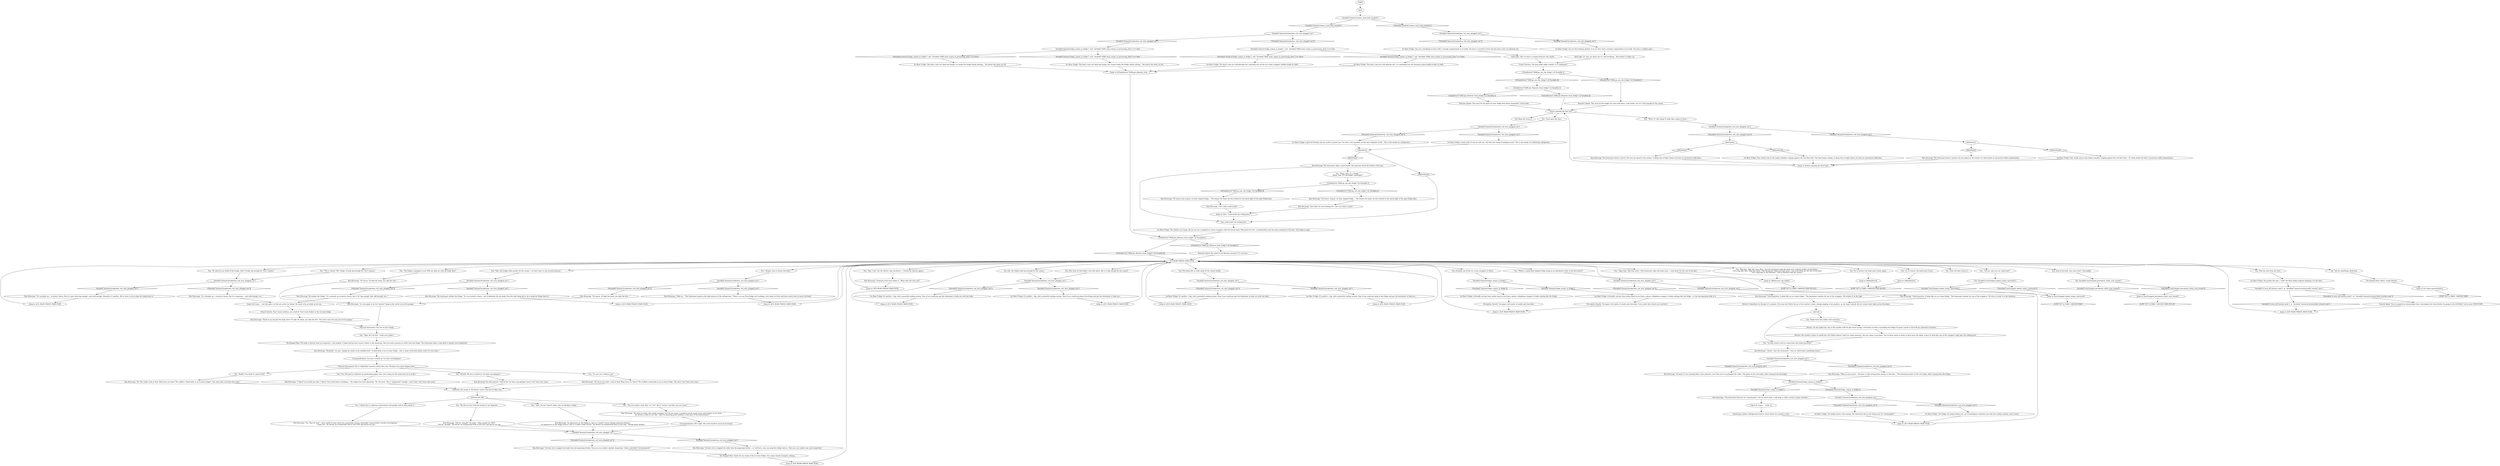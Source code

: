 # DOOMED / ICE BEAR FRIDGE
# 1. Has a note inside that points to the frozen ice cream maker that has the filament memory stored inside.
#2. Reacting to the fact that there's a giant ice bear fridge still running them a loss.
#3. This is where you put the hanged man. If hub reached then this is an instant solution for TASK.find_fridge / If has TASK.find_fridge then this is the solution.
#4. The fridge can be turned off from the breaker box.
# ==================================================
digraph G {
	  0 [label="START"];
	  1 [label="input"];
	  2 [label="Shivers: As she makes her way to the market stall the girl starts crying: a ferocious ice bear is guarding the fridge! Its paws raised to ward off any potential customers."];
	  3 [label="You: \"Hey, I can't see the off-site copy anywhere...\" (Check the shelves again.)"];
	  4 [label="Kim Kitsuragi: He studies the fridge. \"It's certainly an eccentric choice, but it *is* big enough. And cold enough, too...\""];
	  5 [label="Physical Instrument: You've *definitely* earned a drink after this. Perhaps even some *pagan rites*."];
	  6 [label="You: \"Okay, Kim. Take him away.\" (The lieutenant takes the body away -- work alone for the rest of the day.)"];
	  7 [label="IsKimHere()"];
	  8 [label="IsKimHere()", shape=diamond];
	  9 [label="!(IsKimHere())", shape=diamond];
	  10 [label="Kim Kitsuragi: \"Beautiful,\" he says, wiping his hands in his handkerchief. \"A dead body in an ice bear fridge -- this is some of the best police work I've ever done.\""];
	  11 [label="You: \"Really? You think it's good work?\""];
	  12 [label="You: \"Yeah, I'm not *proud* either, but we did find a fridge.\""];
	  13 [label="Kim Kitsuragi: \"Shall we go and get the body, then? I'll take the head, you take the feet. The stairs won't be easy, but we'll manage.\""];
	  14 [label="Variable[\"doomed.breakerbox_red_wire_plugged_out\"]"];
	  15 [label="Variable[\"doomed.breakerbox_red_wire_plugged_out\"]", shape=diamond];
	  16 [label="!(Variable[\"doomed.breakerbox_red_wire_plugged_out\"])", shape=diamond];
	  17 [label="Jump to: [IsTaskActive(\"TASK.get_filament_from ...]"];
	  18 [label="Variable[\"doomed.breakerbox_red_wire_plugged_out\"]"];
	  19 [label="Variable[\"doomed.breakerbox_red_wire_plugged_out\"]", shape=diamond];
	  20 [label="!(Variable[\"doomed.breakerbox_red_wire_plugged_out\"])", shape=diamond];
	  21 [label="Jump to: [ICE BEAR FRIDGE MAIN HUB]"];
	  22 [label="Kim Kitsuragi: \"Let's take a look inside.\""];
	  23 [label="Esprit de Corps: ... but the optics on this are awful, he thinks. We need to be as silent as we can."];
	  24 [label="Conceptualization: You have created an *ice bear sarcophagus*."];
	  25 [label="Conceptualization: He's right. His work would be much more formal."];
	  26 [label="Kim Kitsuragi: \"At least we've stopped the body from decomposing further. Now you can conduct another inspection. Under controlled *circumstances*.\""];
	  27 [label="Kim Kitsuragi: \"Of course. Just a giant, ice bear shaped fridge...\" He relaxes his hand, his face bathed in the harsh light of the open fridge door."];
	  28 [label="You: Look inside the refrigerator."];
	  29 [label="Perception (Smell): The paper still smells of vanilla and chocolate."];
	  30 [label="Visual Calculus: Your visual confirms: you could fit *two* more bodies in the ice bear fridge."];
	  31 [label="Physical Instrument: The two of you? Easily."];
	  32 [label="Jump to: [XP.discover_the_bullet]"];
	  33 [label="Reaction Speed: This must be the giant ice bear fridge that Soona mentioned. Look inside."];
	  34 [label="IsTaskActive(\"TASK.go_see_the_fridge\")--[[ Variable[ ]]"];
	  35 [label="IsTaskActive(\"TASK.go_see_the_fridge\")--[[ Variable[ ]]", shape=diamond];
	  36 [label="!(IsTaskActive(\"TASK.go_see_the_fridge\")--[[ Variable[ ]])", shape=diamond];
	  37 [label="You: \"I think this is a glorious achievement and people need to hear about it.\""];
	  38 [label="Variable[\"doomed.fridge_corpse_in_fridge\"]  and  Variable[\"TASK.send_corpse_to_processing_done\"] == false"];
	  39 [label="Variable[\"doomed.fridge_corpse_in_fridge\"]  and  Variable[\"TASK.send_corpse_to_processing_done\"] == false", shape=diamond];
	  40 [label="!(Variable[\"doomed.fridge_corpse_in_fridge\"]  and  Variable[\"TASK.send_corpse_to_processing_done\"] == false)", shape=diamond];
	  41 [label="Jump to: [ICE BEAR FRIDGE MAIN HUB]"];
	  42 [label="Jump to: [ICE BEAR FRIDGE MAIN HUB]"];
	  43 [label="You: Try to remove the dead man's boots again."];
	  44 [label="You: \"Behold! We have created an *ice bear sarcophagus*.\""];
	  45 [label="Half Light: This ice bear is a hypercarnivore. Be careful."];
	  46 [label="Ice Bear Fridge: A gust of freezing cold air rushes to greet you. You hear a low grumble, as the bear regulates itself... This is the inside of a refrigerator."];
	  47 [label="You: Close the door. [Leave.]"];
	  48 [label="Kim Kitsuragi: \"Of course you don't. Look at that! What have we *done?* We stuffed a dead body in an ice bear fridge. This does *not* leave this room.\""];
	  49 [label="Kim Kitsuragi: The lieutenant doesn't answer, his eyes glued to the animal. It's dark inside its mysterious belly-compartment..."];
	  50 [label="Visual Calculus: The bear looks oddly realistic. Is it taxidermy?"];
	  51 [label="Shivers: Her mother rushes to soothe her, but Fifette doesn't want ice cream anymore, she just wants to go home. The ice bear stares at them as they leave the plaza. A gust of wind flies one of the wrappers right past the sobbing girl..."];
	  52 [label="Ice Bear Fridge: It's perfect -- big, with a powerful cooling system. Now if you could just plug in the fridge and get the lieutenant to help you..."];
	  53 [label="You: \"Yes. We need to celebrate by performing pagan rites. Let's bring out the mead and set it on fire.\""];
	  54 [label="Variable[\"doomed.fridge_corpse_in_fridge\"]"];
	  55 [label="Variable[\"doomed.fridge_corpse_in_fridge\"]", shape=diamond];
	  56 [label="!(Variable[\"doomed.fridge_corpse_in_fridge\"])", shape=diamond];
	  57 [label="Kim Kitsuragi: \"I know,\" says the lieutenant, \"what an unfortunate marketing choice.\""];
	  58 [label="IsTaskActive(\"TASK.get_filament_from_fridge\")--[[ Variable[ ]]"];
	  59 [label="IsTaskActive(\"TASK.get_filament_from_fridge\")--[[ Variable[ ]]", shape=diamond];
	  60 [label="!(IsTaskActive(\"TASK.get_filament_from_fridge\")--[[ Variable[ ]])", shape=diamond];
	  61 [label="You: Hm, the fridge looks big enough for the corpse..."];
	  62 [label="Jump to: [yard.hanged_inland_corpse_answered]"];
	  63 [label="You: \"What *is* this thing? It looks like a giant ice bear...\""];
	  64 [label="Kim Kitsuragi: \"What is even worse -- the bear is still costing them money, to this day...\" The lieutenant points at the red snaky cable running from the fridge."];
	  65 [label="Half Light: Its eyes are dead, but it's still terrifying... Run before it wakes up!"];
	  66 [label="Variable[\"doomed.breakerbox_red_wire_plugged_out\"]"];
	  67 [label="Variable[\"doomed.breakerbox_red_wire_plugged_out\"]", shape=diamond];
	  68 [label="!(Variable[\"doomed.breakerbox_red_wire_plugged_out\"])", shape=diamond];
	  69 [label="Ice Bear Fridge: A faint waft of cool air rolls out. You hear the sound of dripping water. This is the inside of a defrosting refrigerator."];
	  70 [label="Variable[\"doomed.breakerbox_red_wire_plugged_out\"]"];
	  71 [label="Variable[\"doomed.breakerbox_red_wire_plugged_out\"]", shape=diamond];
	  72 [label="!(Variable[\"doomed.breakerbox_red_wire_plugged_out\"])", shape=diamond];
	  73 [label="The Hanged Man: The body is heavier than you expected -- and stinkier. It takes half an hour to get it down to the basement, then ten more minutes to stuff it into the fridge. The lieutenant takes a step back to admire your handiwork."];
	  74 [label="Kim Kitsuragi: \"Just what we were looking for -- let's see what's inside.\""];
	  75 [label="Jump to: [ICE BEAR FRIDGE MAIN HUB]"];
	  76 [label="Kim Kitsuragi: \"It's certainly an... eccentric choice. But it is capacious -- and cold enough, too...\""];
	  77 [label="Variable[\"doomed.breakerbox_red_wire_plugged_out\"]"];
	  78 [label="Variable[\"doomed.breakerbox_red_wire_plugged_out\"]", shape=diamond];
	  79 [label="!(Variable[\"doomed.breakerbox_red_wire_plugged_out\"])", shape=diamond];
	  80 [label="Jump to: [ICE BEAR FRIDGE MAIN HUB]"];
	  81 [label="Ice Bear Fridge: The fridge buzzes with energy. The electricity bill on this thing must be *catastrophic*."];
	  82 [label="Kim Kitsuragi: \"No. Not really. Look at that! What have we done? We stuffed a *dead body in an ice bear fridge*. This story does not leave this room.\""];
	  83 [label="You: Examine one of the ice cream wrappers in there."];
	  84 [label="Kim Kitsuragi: \"Good question. It looks like an ice cream fridge.\" The lieutenant reaches for one of the wrappers. He studies it in the light."];
	  85 [label="Jump to: [ICE BEAR FRIDGE MAIN HUB]"];
	  86 [label="Ice Bear Fridge: You see a terrifying ice bear with a strange compartment in its belly. The door is covered in frost and the bear's eyes are glowing red."];
	  87 [label="Variable[\"doomed.breakerbox_red_wire_plugged_out\"]"];
	  88 [label="Variable[\"doomed.breakerbox_red_wire_plugged_out\"]", shape=diamond];
	  89 [label="!(Variable[\"doomed.breakerbox_red_wire_plugged_out\"])", shape=diamond];
	  90 [label="You: \"Relax, Kim, it's a fridge.\"\n\"Relax, Kim. It's the fridge, remember?\""];
	  91 [label="Variable[\"doomed.breakerbox_red_wire_plugged_out\"]"];
	  92 [label="Variable[\"doomed.breakerbox_red_wire_plugged_out\"]", shape=diamond];
	  93 [label="!(Variable[\"doomed.breakerbox_red_wire_plugged_out\"])", shape=diamond];
	  94 [label="Jump to: [ICE BEAR FRIDGE MAIN HUB]"];
	  95 [label="Ice Bear Fridge: The bear's eyes are dead and empty, the corpse inside the fridge slowly rotting... The power has been cut off."];
	  96 [label="You: \"The fridge is plugged in now. Will you help me with the body, Kim?\""];
	  97 [label="Jump to: [ICE BEAR FRIDGE MAIN HUB]"];
	  98 [label="You: \"Alright, time to freeze the body!\""];
	  99 [label="Jump to: [ICE BEAR FRIDGE MAIN HUB]"];
	  100 [label="You: Back off. [Leave.]"];
	  101 [label="Ice Bear Fridge: Your words echo in the empty chamber, ringing against the wet floor tiles. The bear keeps staring. A sharp slice of light shines out from its mysterious belly-door."];
	  102 [label="Variable[\"doomed.breakerbox_red_wire_plugged_out\"]"];
	  103 [label="Variable[\"doomed.breakerbox_red_wire_plugged_out\"]", shape=diamond];
	  104 [label="!(Variable[\"doomed.breakerbox_red_wire_plugged_out\"])", shape=diamond];
	  105 [label="Ice Bear Fridge: The bear's eyes are still glowing red, watching over all the ice cream wrappers hidden inside its belly."];
	  106 [label="Kim Kitsuragi: \"Of course. I'll take the head, you take the feet...\""];
	  107 [label="The Hanged Man: Inside the icy realm of the ice bear fridge, the corpse stands slumped, waiting..."];
	  108 [label="You: \"Tell me, who are you, dead man?\""];
	  109 [label="You: Variable[\"yard.hanged_inland_corpse_answered\"]"];
	  110 [label="Variable[\"yard.hanged_inland_corpse_answered\"]", shape=diamond];
	  111 [label="!(Variable[\"yard.hanged_inland_corpse_answered\"])", shape=diamond];
	  112 [label="Variable[\"doomed.breakerbox_red_wire_plugged_out\"]"];
	  113 [label="Variable[\"doomed.breakerbox_red_wire_plugged_out\"]", shape=diamond];
	  114 [label="!(Variable[\"doomed.breakerbox_red_wire_plugged_out\"])", shape=diamond];
	  115 [label="Shivers: Somewhere in the past it's summer. Five-year-old Fifette lets go of her mother's hand, change jingling in her pockets, as she hops towards the ice cream stand right across the plaza."];
	  116 [label="Ice Bear Fridge: It's perfect -- big, with a powerful cooling system. Now if you could just get the lieutenant to help you with the body..."];
	  117 [label="Jump to: [You: \"Look inside the refrigerator.\"]"];
	  118 [label="Perception (Smell): The paper still smells of vanilla and chocolate. Even under this stench you can feel it."];
	  119 [label="Kim Kitsuragi: \"The electricity bill must be *catastrophic*. On the other hand, it did help us with a certain corpse situation...\""];
	  120 [label="You: \"So what do you think of this fridge, Kim? It looks big enough for *two* corpses.\""];
	  121 [label="You: Search the body *one more time*, thoroughly."];
	  122 [label="You: Variable[\"yard.hanged_perception_white_oval_wound\"]"];
	  123 [label="Variable[\"yard.hanged_perception_white_oval_wound\"]", shape=diamond];
	  124 [label="!(Variable[\"yard.hanged_perception_white_oval_wound\"])", shape=diamond];
	  125 [label="Kim Kitsuragi: The lieutenant doesn't answer. His eyes are glued to the animal. A sharp slice of light shines out from its mysterious belly-door..."];
	  126 [label="You: \"This isn't police work, Kim. It's *art*. We're *artists* and this was our vision.\""];
	  127 [label="You: \"Okay, let's do this!\" (Clap your hands.)"];
	  128 [label="Jump to: [before opening the door hub]"];
	  129 [label="Variable[\"doomed.fridge_corpse_in_fridge\"]  and  Variable[\"TASK.send_corpse_to_processing_done\"] == false"];
	  130 [label="Variable[\"doomed.fridge_corpse_in_fridge\"]  and  Variable[\"TASK.send_corpse_to_processing_done\"] == false", shape=diamond];
	  131 [label="!(Variable[\"doomed.fridge_corpse_in_fridge\"]  and  Variable[\"TASK.send_corpse_to_processing_done\"] == false)", shape=diamond];
	  132 [label="You: This must be the fridge I was told about. But is it big enough for the corpse?"];
	  133 [label="Variable[\"doomed.breakerbox_red_wire_plugged_out\"]"];
	  134 [label="Variable[\"doomed.breakerbox_red_wire_plugged_out\"]", shape=diamond];
	  135 [label="!(Variable[\"doomed.breakerbox_red_wire_plugged_out\"])", shape=diamond];
	  136 [label="Jump to: [IsKimHere()]"];
	  137 [label="You: Shake from the sudden cold sensation."];
	  138 [label="Esprit de Corps: ... lucky us."];
	  139 [label="Variable[\"doomed.breakerbox_red_wire_plugged_out\"]"];
	  140 [label="Variable[\"doomed.breakerbox_red_wire_plugged_out\"]", shape=diamond];
	  141 [label="!(Variable[\"doomed.breakerbox_red_wire_plugged_out\"])", shape=diamond];
	  142 [label="IsKimHere()"];
	  143 [label="IsKimHere()", shape=diamond];
	  144 [label="!(IsKimHere())", shape=diamond];
	  145 [label="Kim Kitsuragi: \"It's not going to be the *easiest* thing in the world, but we'll manage.\""];
	  146 [label="Kim Kitsuragi: The lieutenant studies the fridge. \"It's an eccentric choice... but it definitely fits the body. Now the only thing left to do is plug the fridge back in.\""];
	  147 [label="Jump to: [yard.hanged_perception_white_oval_wound]"];
	  148 [label="The Hanged Man: Shoot, Loonie Roonie!"];
	  149 [label="Kim Kitsuragi: \"No. They do *not* -- they *need* to hear about our uneventful, boring, downright *conservative* murder investigation.\"\n\"I hope not.\" He throws an exasperated look at your feet and purses his lips."];
	  150 [label="Kim Kitsuragi: \"Someone must have taken it... What does the note say?\""];
	  151 [label="Jump to: [ICE BEAR FRIDGE MAIN HUB]"];
	  152 [label="Variable[\"doomed.breakerbox_red_wire_plugged_out\"]"];
	  153 [label="Variable[\"doomed.breakerbox_red_wire_plugged_out\"]", shape=diamond];
	  154 [label="!(Variable[\"doomed.breakerbox_red_wire_plugged_out\"])", shape=diamond];
	  155 [label="Kim Kitsuragi: \"Hold on...\" The lieutenant inspects the dark interior of the refrigerator. \"There's no use if the fridge isn't working. Let's plug it in first and then return here to move the body.\""];
	  156 [label="IsTaskActive(\"TASK.go_see_the_fridge\")--[[ Variable[ ]]"];
	  157 [label="IsTaskActive(\"TASK.go_see_the_fridge\")--[[ Variable[ ]]", shape=diamond];
	  158 [label="!(IsTaskActive(\"TASK.go_see_the_fridge\")--[[ Variable[ ]])", shape=diamond];
	  159 [label="You: Try to remove the dead man's boots."];
	  160 [label="You: Crack open the door..."];
	  161 [label="Kim Kitsuragi: The lieutenant takes a peek inside. His hand has found the holster of his gun."];
	  162 [label="Kim Kitsuragi: \"If I were an artist, this would certainly *not* be my vision. I would be much, much more conservative in my work...\"\nHe throws a look at your feet. \"And I'm guessing grave-robbery is also part of the performance?\""];
	  163 [label="You: \"Kim, this fridge looks perfect for the corpse -- we don't have to ask around anymore.\""];
	  164 [label="You: This looks like it could easily fit the corpse inside."];
	  165 [label="Reaction Speed: But where's the filament memory? It's not here..."];
	  166 [label="Ice Bear Fridge: The bear's eyes are still glowing red -- it's guarding over the freezing corpse hidden inside its belly."];
	  167 [label="You: \"This is clearly *the* fridge. It looks big enough for *two* corpses.\""];
	  168 [label="Ice Bear Fridge: It's perfect -- big, with a powerful cooling system. Now if you could just get the lieutenant to help you with the body..."];
	  169 [label="IsTaskActive(\"TASK.get_filament_from_fridge\")--[[ Variable[ ]]"];
	  170 [label="IsTaskActive(\"TASK.get_filament_from_fridge\")--[[ Variable[ ]]", shape=diamond];
	  171 [label="!(IsTaskActive(\"TASK.get_filament_from_fridge\")--[[ Variable[ ]])", shape=diamond];
	  172 [label="Jump to: [IsKimHere()]"];
	  173 [label="Ice Bear Fridge: The shelves are empty. All you see are crumpled ice cream wrappers with the brand name *Revachol Ice City*. A handwritten note has been attached to the door. The fridge is huge."];
	  174 [label="sold hub"];
	  175 [label="Kim Kitsuragi: \"It's certainly an... eccentric choice. But it's more than big enough -- and cold enough. Honestly, it's perfect. All we have to do is plug the fridge back in.\""];
	  176 [label="Ice Bear Fridge: It's perfect -- big, with a powerful cooling system. Now if you could just plug in the fridge and get the lieutenant to help you..."];
	  177 [label="Kim Kitsuragi: \"Of course. A giant, ice bear shaped fridge...\" He relaxes his hand, his face bathed in the harsh light of the open fridge door."];
	  178 [label="Kim Kitsuragi: \"I *knew* you would say that! I *knew* this would lead to drinking...\" He shakes his head vigorously. \"No. No more. This is *paganistic* enough -- and it does *not* leave this room.\""];
	  179 [label="Interfacing: Indeed. Refrigerated meat is much better for coroner's work."];
	  180 [label="IsKimHere()"];
	  181 [label="IsKimHere()", shape=diamond];
	  182 [label="!(IsKimHere())", shape=diamond];
	  183 [label="You: \"What is a giant bear-shaped fridge doing in an abandoned cellar in the first place?\""];
	  184 [label="Jump to: [ICE BEAR FRIDGE MAIN HUB]"];
	  185 [label="Ice Bear Fridge: The bear's eyes are dead and empty, ice inside the fridge slowly melting... The power has been cut off."];
	  186 [label="Ice Bear Fridge: A friendly cartoon bear smiles back at you from a glossy cellophane wrapper. It looks nothing like the fridge."];
	  187 [label="Kim Kitsuragi: \"Good question. It looks like an ice cream fridge.\" The lieutenant reaches for one of the wrappers. He tries to study it in the darkness."];
	  188 [label="Kim Kitsuragi: \"Of course. I'll take the head, you take the feet...\""];
	  189 [label="Kim Kitsuragi: \"Did we, though?\" He sighs. \"Okay, maybe we *did*\"\n\"Did we, though?\" He throws an exasperated look at your feet and purses his lips."];
	  190 [label="Ice Bear Fridge: Your words echo in the empty chamber, ringing against the wet floor tiles... It's dark inside the bear's mysterious belly-compartment..."];
	  191 [label="Kim Kitsuragi: \"At least it's not running them a loss anymore, now that you've un-plugged the cable.\" He points at the red snaky cable running from the fridge."];
	  192 [label="You: \"Bag him. Take him away, Kim.\" (Let the lieutenant take the body away without further examination.)\n\"Let's bag him, Kim. Take him away.\" (The lieutenant takes the body away -- you work alone for the rest of the day.)\n\"Let's drag him to the Kineema.\" (You're finished with the corpse.)"];
	  193 [label="Jump to: [le corpse questionnaire]"];
	  194 [label="ICE BEAR FRIDGE MAIN HUB"];
	  195 [label="You: Take the note from the door."];
	  196 [label="Reaction Speed: This must be the fridge you were told about. Look inside, see if it's big enough for the corpse."];
	  197 [label="You: \"I'm not sure I believe you.\""];
	  198 [label="Kim Kitsuragi: \"As impressive as the fridge is, this is a *small* victory. Among numerous defeats.\"\n\"As impressive as the fridge itself is, this is a rather small victory.\" He throws an exasperated look at your feet. \"Among many defeats.\""];
	  199 [label="Authority: He means it. He doesn't want to be the Ice Bear Cop."];
	  200 [label="Ice Bear Fridge: The fridge sits empty before you, an overindulgent wardrobe now that the cooling systems aren't active."];
	  201 [label="Variable[\"tc.turn_off_tutorial_node\"]  or  Variable[\"character.interactable_tutorial_seen\"]"];
	  202 [label="Variable[\"tc.turn_off_tutorial_node\"]  or  Variable[\"character.interactable_tutorial_seen\"]", shape=diamond];
	  203 [label="!(Variable[\"tc.turn_off_tutorial_node\"]  or  Variable[\"character.interactable_tutorial_seen\"])", shape=diamond];
	  204 [label="Tutorial Agent: You've acquired an interactable item. Investigate this item further by going to the INTERACT tab in your INVENTORY."];
	  205 [label="Ice Bear Fridge: You see the looming shadow of an ice bear with a strange compartment in its belly. The door is slightly open..."];
	  206 [label="Variable[\"doomed.breakerbox_red_wire_plugged_out\"]"];
	  207 [label="Variable[\"doomed.breakerbox_red_wire_plugged_out\"]", shape=diamond];
	  208 [label="!(Variable[\"doomed.breakerbox_red_wire_plugged_out\"])", shape=diamond];
	  209 [label="Ice Bear Fridge: A friendly cartoon bear smiles back at you from a glossy cellophane wrapper. It looks nothing like the fridge -- or the decomposing body in it."];
	  210 [label="Kim Kitsuragi: \"At least we've stopped the body from decomposing further -- or will have, once you plug the fridge back in. Then you can conduct one more inspection.\""];
	  211 [label="Ice Bear Fridge: You pocket the note -- *and* the little fridge magnets keeping it on the door."];
	  212 [label="Jump to: [ICE BEAR FRIDGE MAIN HUB]"];
	  213 [label="You: \"So they tried to sell ice cream from this hypercarnivore?\""];
	  214 [label="Kim Kitsuragi: He nods gravely. \"Talk of the *ice bear sarcophagus* must *not* leave this room.\""];
	  215 [label="Variable[\"doomed.fridge_corpse_in_fridge\"]"];
	  216 [label="Variable[\"doomed.fridge_corpse_in_fridge\"]", shape=diamond];
	  217 [label="!(Variable[\"doomed.fridge_corpse_in_fridge\"])", shape=diamond];
	  218 [label="You: Tell me something, dead man."];
	  220 [label="before opening the door hub"];
	  221 [label="Untitled hub (04)"];
	  222 [label="You: \"We did our best with the means at our disposal.\""];
	  223 [label="Variable[\"doomed.icebear_main_hub_reached\"]"];
	  224 [label="Variable[\"doomed.icebear_main_hub_reached\"]", shape=diamond];
	  225 [label="!(Variable[\"doomed.icebear_main_hub_reached\"])", shape=diamond];
	  6270409 [label="JUMP OUT to YARD / HANGED MAN BULLET", shape=diamond];
	  140462 [label="JUMP OUT to YARD / HANGED MAN", shape=diamond];
	  6270195 [label="JUMP OUT to YARD / HANGED MAN BULLET", shape=diamond];
	  140829 [label="JUMP OUT to YARD / HANGED MAN", shape=diamond];
	  9630046 [label="JUMP OUT to YARD / HANGED MAN BOOTS", shape=diamond];
	  0 -> 1
	  1 -> 223
	  2 -> 51
	  3 -> 150
	  4 -> 23
	  5 -> 53
	  5 -> 11
	  5 -> 44
	  5 -> 197
	  6 -> 32
	  7 -> 8
	  7 -> 9
	  8 -> 161
	  9 -> 28
	  10 -> 24
	  11 -> 82
	  12 -> 198
	  13 -> 31
	  14 -> 16
	  14 -> 15
	  15 -> 191
	  16 -> 64
	  17 -> 58
	  18 -> 19
	  18 -> 20
	  19 -> 175
	  20 -> 76
	  21 -> 194
	  22 -> 117
	  23 -> 30
	  24 -> 5
	  25 -> 87
	  26 -> 107
	  27 -> 22
	  28 -> 173
	  29 -> 94
	  30 -> 13
	  31 -> 127
	  32 -> 6270409
	  33 -> 220
	  34 -> 35
	  34 -> 36
	  35 -> 196
	  36 -> 169
	  37 -> 149
	  38 -> 40
	  38 -> 39
	  39 -> 166
	  40 -> 105
	  41 -> 194
	  42 -> 194
	  43 -> 136
	  44 -> 214
	  45 -> 50
	  46 -> 7
	  48 -> 199
	  49 -> 128
	  50 -> 34
	  51 -> 213
	  52 -> 97
	  53 -> 178
	  54 -> 56
	  54 -> 55
	  55 -> 119
	  56 -> 112
	  57 -> 14
	  58 -> 59
	  58 -> 60
	  59 -> 165
	  60 -> 194
	  61 -> 206
	  62 -> 140462
	  63 -> 102
	  64 -> 54
	  65 -> 50
	  66 -> 67
	  66 -> 68
	  67 -> 69
	  68 -> 46
	  69 -> 7
	  70 -> 72
	  70 -> 71
	  71 -> 129
	  72 -> 38
	  73 -> 10
	  74 -> 117
	  75 -> 194
	  76 -> 23
	  77 -> 78
	  77 -> 79
	  78 -> 155
	  79 -> 106
	  80 -> 194
	  81 -> 99
	  82 -> 199
	  83 -> 215
	  84 -> 115
	  85 -> 194
	  86 -> 45
	  87 -> 88
	  87 -> 89
	  88 -> 210
	  89 -> 26
	  90 -> 156
	  91 -> 92
	  91 -> 93
	  92 -> 187
	  93 -> 84
	  94 -> 194
	  95 -> 17
	  96 -> 188
	  97 -> 194
	  98 -> 77
	  99 -> 194
	  101 -> 128
	  102 -> 104
	  102 -> 103
	  103 -> 142
	  104 -> 180
	  105 -> 17
	  106 -> 145
	  107 -> 184
	  108 -> 109
	  109 -> 110
	  109 -> 111
	  110 -> 62
	  111 -> 62
	  112 -> 113
	  112 -> 114
	  113 -> 200
	  114 -> 81
	  115 -> 174
	  116 -> 75
	  117 -> 28
	  118 -> 94
	  119 -> 138
	  120 -> 18
	  121 -> 122
	  122 -> 123
	  122 -> 124
	  123 -> 147
	  124 -> 147
	  125 -> 128
	  126 -> 162
	  127 -> 73
	  128 -> 220
	  129 -> 130
	  129 -> 131
	  130 -> 95
	  131 -> 185
	  132 -> 206
	  133 -> 134
	  133 -> 135
	  134 -> 146
	  135 -> 4
	  136 -> 9630046
	  137 -> 2
	  138 -> 179
	  139 -> 140
	  139 -> 141
	  140 -> 205
	  141 -> 86
	  142 -> 144
	  142 -> 143
	  143 -> 49
	  144 -> 190
	  145 -> 31
	  146 -> 151
	  147 -> 6270195
	  148 -> 193
	  149 -> 87
	  150 -> 41
	  151 -> 194
	  152 -> 153
	  152 -> 154
	  153 -> 52
	  154 -> 116
	  155 -> 80
	  156 -> 157
	  156 -> 158
	  157 -> 177
	  158 -> 27
	  159 -> 172
	  160 -> 66
	  161 -> 90
	  161 -> 28
	  162 -> 25
	  163 -> 133
	  164 -> 152
	  165 -> 194
	  166 -> 17
	  167 -> 18
	  168 -> 42
	  169 -> 170
	  169 -> 171
	  170 -> 33
	  171 -> 220
	  172 -> 9630046
	  173 -> 58
	  174 -> 137
	  174 -> 213
	  175 -> 21
	  176 -> 85
	  177 -> 74
	  178 -> 199
	  179 -> 99
	  180 -> 181
	  180 -> 182
	  181 -> 125
	  182 -> 101
	  183 -> 91
	  184 -> 194
	  185 -> 17
	  186 -> 29
	  187 -> 115
	  188 -> 145
	  189 -> 87
	  190 -> 128
	  191 -> 54
	  192 -> 32
	  193 -> 140829
	  194 -> 3
	  194 -> 132
	  194 -> 6
	  194 -> 159
	  194 -> 163
	  194 -> 164
	  194 -> 167
	  194 -> 43
	  194 -> 47
	  194 -> 183
	  194 -> 61
	  194 -> 192
	  194 -> 195
	  194 -> 83
	  194 -> 218
	  194 -> 96
	  194 -> 98
	  194 -> 108
	  194 -> 120
	  194 -> 121
	  195 -> 211
	  196 -> 220
	  197 -> 48
	  198 -> 87
	  199 -> 221
	  200 -> 99
	  201 -> 202
	  201 -> 203
	  202 -> 212
	  203 -> 204
	  204 -> 212
	  205 -> 65
	  206 -> 208
	  206 -> 207
	  207 -> 176
	  208 -> 168
	  209 -> 118
	  210 -> 107
	  211 -> 201
	  212 -> 194
	  213 -> 57
	  214 -> 199
	  215 -> 216
	  215 -> 217
	  216 -> 209
	  217 -> 186
	  218 -> 148
	  220 -> 160
	  220 -> 100
	  220 -> 63
	  221 -> 126
	  221 -> 12
	  221 -> 37
	  221 -> 222
	  222 -> 189
	  223 -> 224
	  223 -> 225
	  224 -> 70
	  225 -> 139
}

